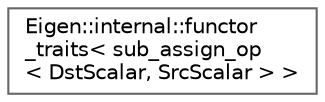 digraph "类继承关系图"
{
 // LATEX_PDF_SIZE
  bgcolor="transparent";
  edge [fontname=Helvetica,fontsize=10,labelfontname=Helvetica,labelfontsize=10];
  node [fontname=Helvetica,fontsize=10,shape=box,height=0.2,width=0.4];
  rankdir="LR";
  Node0 [id="Node000000",label="Eigen::internal::functor\l_traits\< sub_assign_op\l\< DstScalar, SrcScalar \> \>",height=0.2,width=0.4,color="grey40", fillcolor="white", style="filled",URL="$struct_eigen_1_1internal_1_1functor__traits_3_01sub__assign__op_3_01_dst_scalar_00_01_src_scalar_01_4_01_4.html",tooltip=" "];
}
